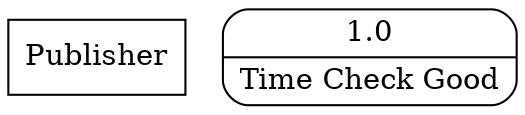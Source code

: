 digraph dfd2{ 
node[shape=record]
200 [label="Publisher" shape=box];
201 [label="{<f0> 1.0|<f1> Time Check Good }" shape=Mrecord];
}